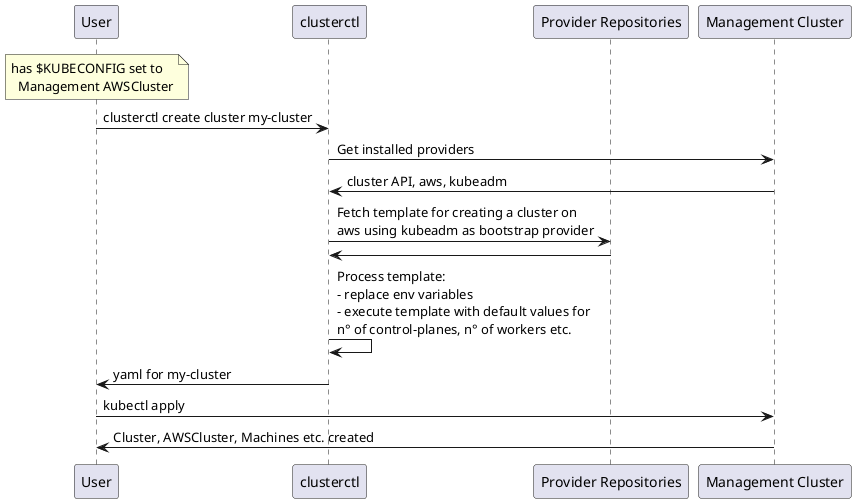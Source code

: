 @startuml

participant User
participant clusterctl
participant "Provider Repositories" as Repositories
participant "Management Cluster" as Cluster

note over User:has $KUBECONFIG set to\n  Management AWSCluster

User -> clusterctl: clusterctl create cluster my-cluster
clusterctl -> Cluster: Get installed providers
Cluster -> clusterctl: cluster API, aws, kubeadm
clusterctl -> Repositories:Fetch template for creating a cluster on\naws using kubeadm as bootstrap provider
Repositories -> clusterctl:
clusterctl -> clusterctl:Process template:\n- replace env variables\n- execute template with default values for\nn° of control-planes, n° of workers etc.
clusterctl -> User:yaml for my-cluster
User -> Cluster:kubectl apply
Cluster -> User: Cluster, AWSCluster, Machines etc. created

@enduml